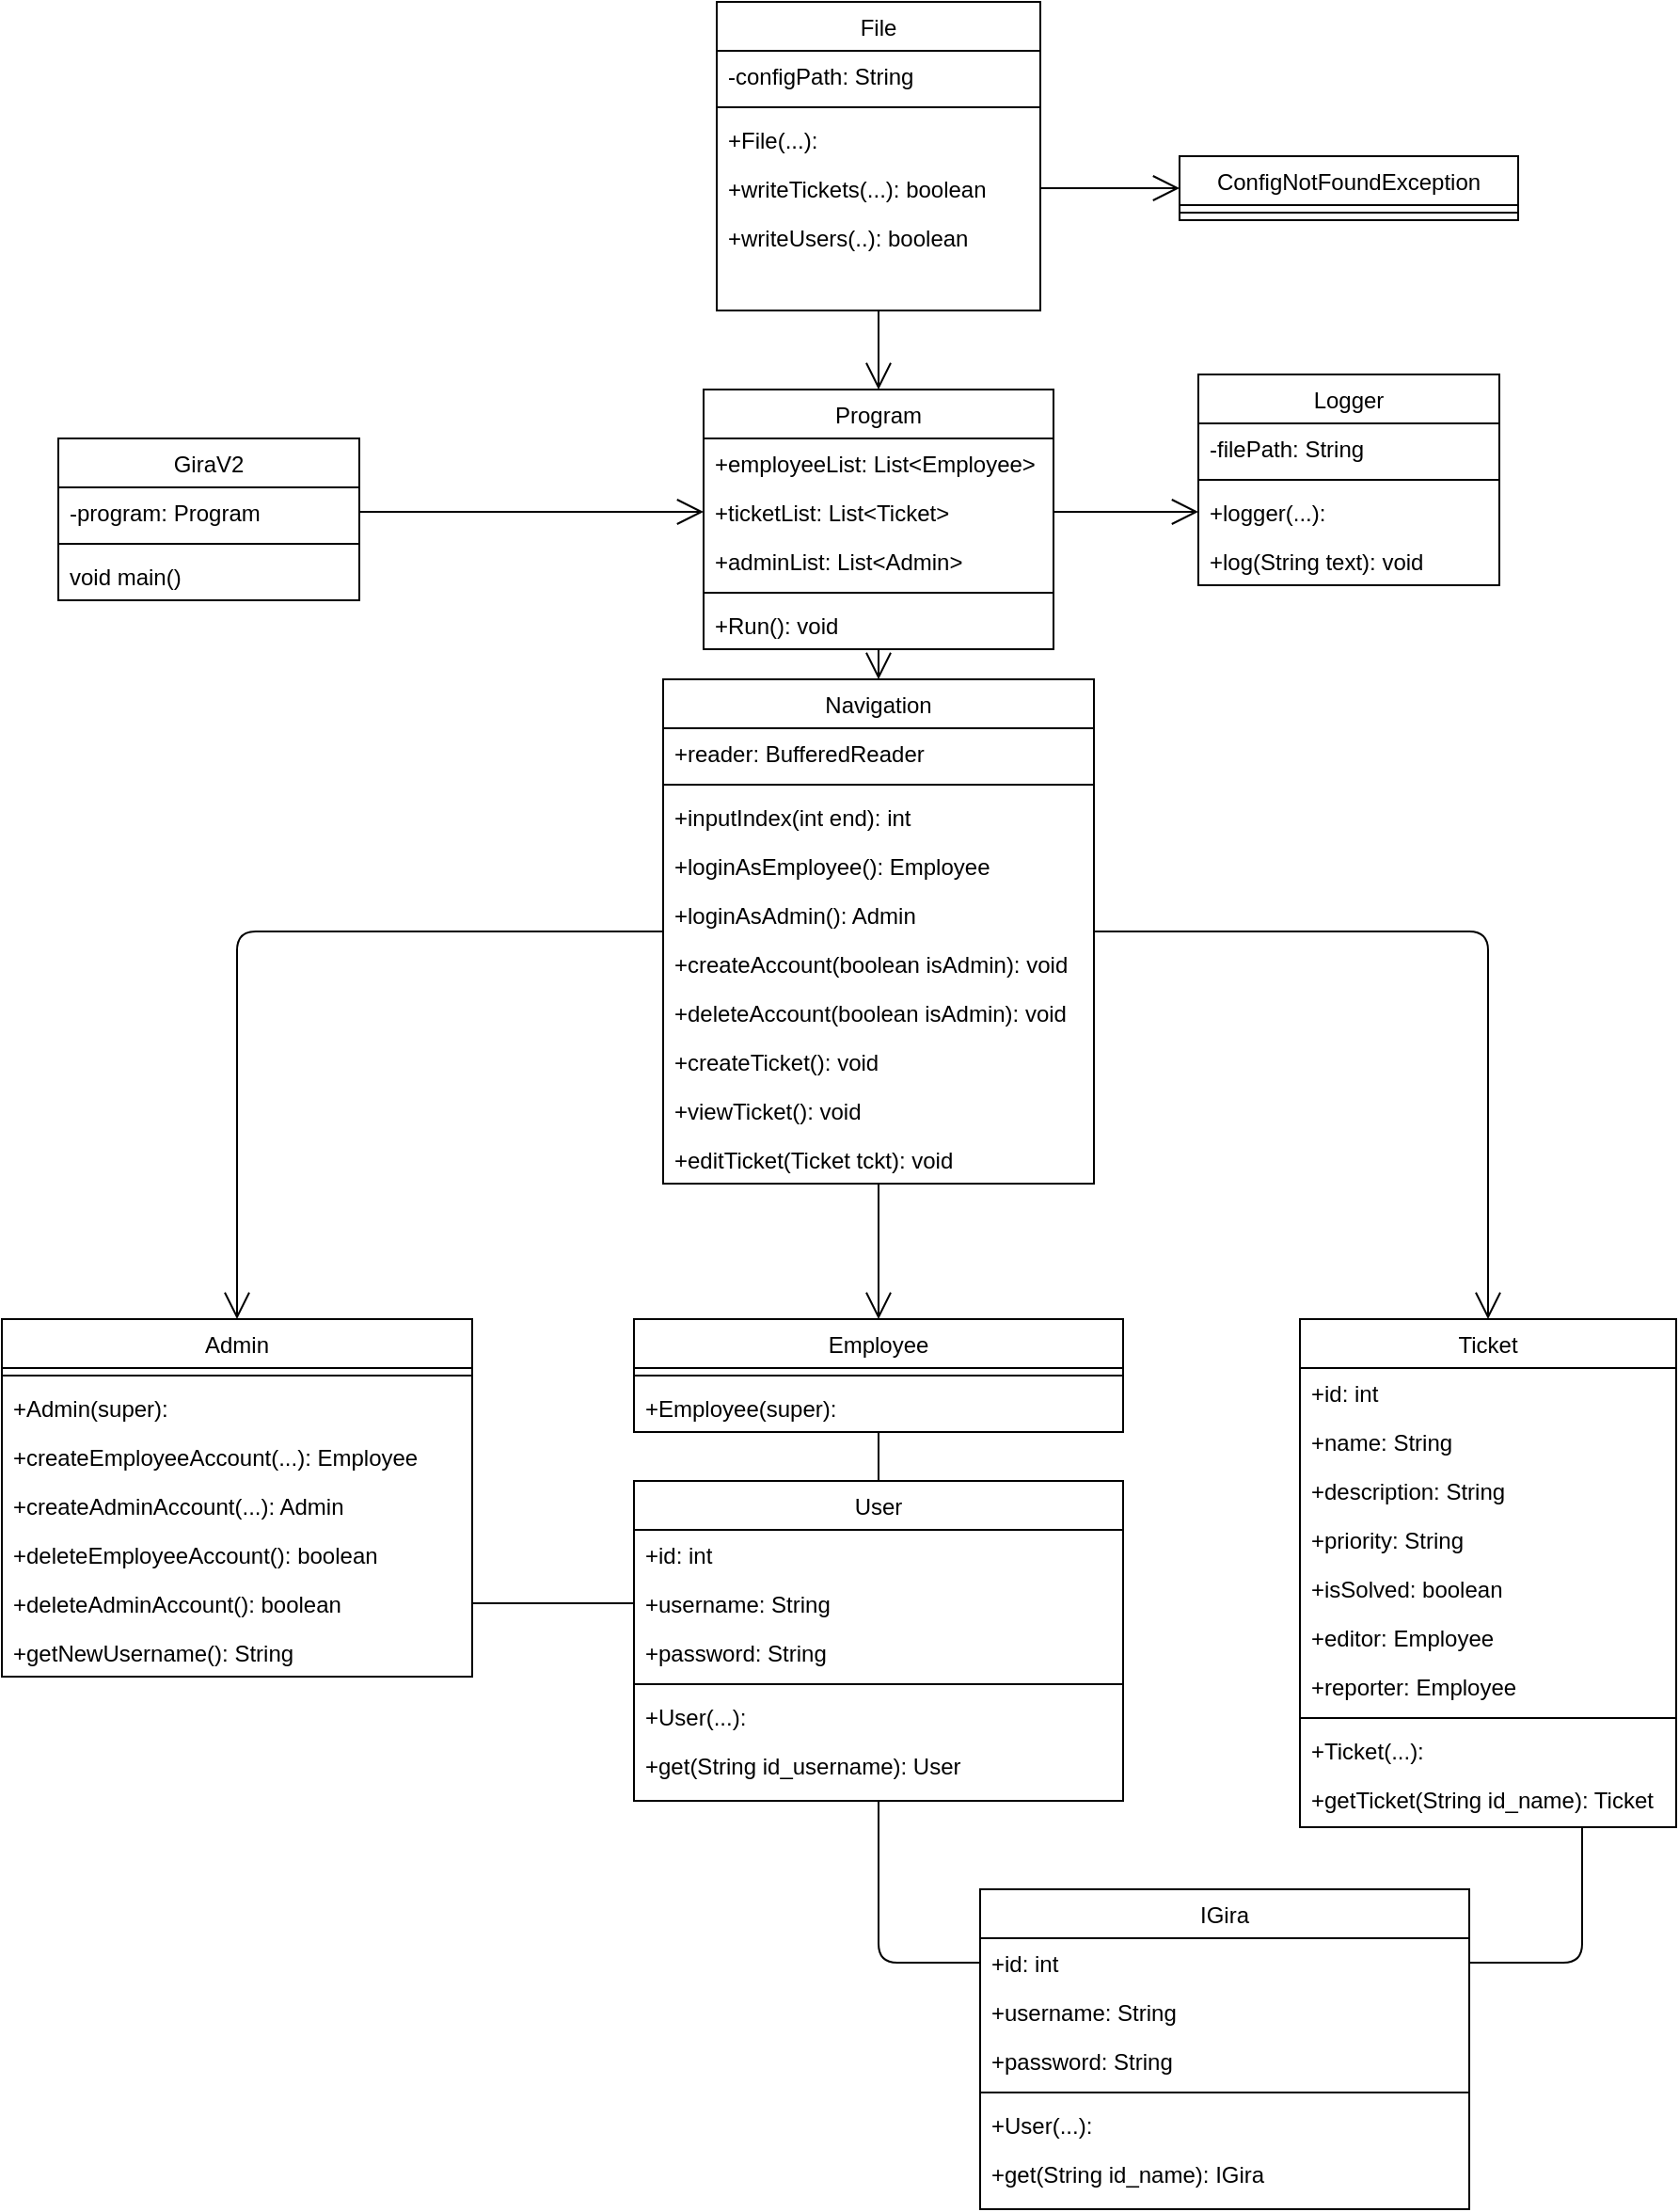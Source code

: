 <mxfile version="14.2.7" type="device"><diagram id="C5RBs43oDa-KdzZeNtuy" name="Page-1"><mxGraphModel dx="1422" dy="1935" grid="1" gridSize="10" guides="1" tooltips="1" connect="1" arrows="1" fold="1" page="1" pageScale="1" pageWidth="827" pageHeight="1169" math="0" shadow="0"><root><mxCell id="WIyWlLk6GJQsqaUBKTNV-0"/><mxCell id="WIyWlLk6GJQsqaUBKTNV-1" parent="WIyWlLk6GJQsqaUBKTNV-0"/><mxCell id="zkfFHV4jXpPFQw0GAbJ--0" value="Admin" style="swimlane;fontStyle=0;align=center;verticalAlign=top;childLayout=stackLayout;horizontal=1;startSize=26;horizontalStack=0;resizeParent=1;resizeLast=0;collapsible=1;marginBottom=0;rounded=0;shadow=0;strokeWidth=1;" parent="WIyWlLk6GJQsqaUBKTNV-1" vertex="1"><mxGeometry x="40" y="490" width="250" height="190" as="geometry"><mxRectangle x="230" y="140" width="160" height="26" as="alternateBounds"/></mxGeometry></mxCell><mxCell id="zkfFHV4jXpPFQw0GAbJ--4" value="" style="line;html=1;strokeWidth=1;align=left;verticalAlign=middle;spacingTop=-1;spacingLeft=3;spacingRight=3;rotatable=0;labelPosition=right;points=[];portConstraint=eastwest;" parent="zkfFHV4jXpPFQw0GAbJ--0" vertex="1"><mxGeometry y="26" width="250" height="8" as="geometry"/></mxCell><mxCell id="zkfFHV4jXpPFQw0GAbJ--5" value="+Admin(super):" style="text;align=left;verticalAlign=top;spacingLeft=4;spacingRight=4;overflow=hidden;rotatable=0;points=[[0,0.5],[1,0.5]];portConstraint=eastwest;" parent="zkfFHV4jXpPFQw0GAbJ--0" vertex="1"><mxGeometry y="34" width="250" height="26" as="geometry"/></mxCell><mxCell id="zUxn0LRt2D8FwQx7hp7--18" value="+createEmployeeAccount(...): Employee" style="text;align=left;verticalAlign=top;spacingLeft=4;spacingRight=4;overflow=hidden;rotatable=0;points=[[0,0.5],[1,0.5]];portConstraint=eastwest;" parent="zkfFHV4jXpPFQw0GAbJ--0" vertex="1"><mxGeometry y="60" width="250" height="26" as="geometry"/></mxCell><mxCell id="zUxn0LRt2D8FwQx7hp7--19" value="+createAdminAccount(...): Admin" style="text;align=left;verticalAlign=top;spacingLeft=4;spacingRight=4;overflow=hidden;rotatable=0;points=[[0,0.5],[1,0.5]];portConstraint=eastwest;" parent="zkfFHV4jXpPFQw0GAbJ--0" vertex="1"><mxGeometry y="86" width="250" height="26" as="geometry"/></mxCell><mxCell id="zUxn0LRt2D8FwQx7hp7--20" value="+deleteEmployeeAccount(): boolean" style="text;align=left;verticalAlign=top;spacingLeft=4;spacingRight=4;overflow=hidden;rotatable=0;points=[[0,0.5],[1,0.5]];portConstraint=eastwest;" parent="zkfFHV4jXpPFQw0GAbJ--0" vertex="1"><mxGeometry y="112" width="250" height="26" as="geometry"/></mxCell><mxCell id="zUxn0LRt2D8FwQx7hp7--21" value="+deleteAdminAccount(): boolean" style="text;align=left;verticalAlign=top;spacingLeft=4;spacingRight=4;overflow=hidden;rotatable=0;points=[[0,0.5],[1,0.5]];portConstraint=eastwest;" parent="zkfFHV4jXpPFQw0GAbJ--0" vertex="1"><mxGeometry y="138" width="250" height="26" as="geometry"/></mxCell><mxCell id="zUxn0LRt2D8FwQx7hp7--22" value="+getNewUsername(): String" style="text;align=left;verticalAlign=top;spacingLeft=4;spacingRight=4;overflow=hidden;rotatable=0;points=[[0,0.5],[1,0.5]];portConstraint=eastwest;" parent="zkfFHV4jXpPFQw0GAbJ--0" vertex="1"><mxGeometry y="164" width="250" height="26" as="geometry"/></mxCell><mxCell id="zkfFHV4jXpPFQw0GAbJ--13" value="GiraV2" style="swimlane;fontStyle=0;align=center;verticalAlign=top;childLayout=stackLayout;horizontal=1;startSize=26;horizontalStack=0;resizeParent=1;resizeLast=0;collapsible=1;marginBottom=0;rounded=0;shadow=0;strokeWidth=1;" parent="WIyWlLk6GJQsqaUBKTNV-1" vertex="1"><mxGeometry x="70" y="22" width="160" height="86" as="geometry"><mxRectangle x="340" y="380" width="170" height="26" as="alternateBounds"/></mxGeometry></mxCell><mxCell id="zkfFHV4jXpPFQw0GAbJ--14" value="-program: Program" style="text;align=left;verticalAlign=top;spacingLeft=4;spacingRight=4;overflow=hidden;rotatable=0;points=[[0,0.5],[1,0.5]];portConstraint=eastwest;" parent="zkfFHV4jXpPFQw0GAbJ--13" vertex="1"><mxGeometry y="26" width="160" height="26" as="geometry"/></mxCell><mxCell id="zkfFHV4jXpPFQw0GAbJ--15" value="" style="line;html=1;strokeWidth=1;align=left;verticalAlign=middle;spacingTop=-1;spacingLeft=3;spacingRight=3;rotatable=0;labelPosition=right;points=[];portConstraint=eastwest;" parent="zkfFHV4jXpPFQw0GAbJ--13" vertex="1"><mxGeometry y="52" width="160" height="8" as="geometry"/></mxCell><mxCell id="zUxn0LRt2D8FwQx7hp7--9" value="void main()" style="text;align=left;verticalAlign=top;spacingLeft=4;spacingRight=4;overflow=hidden;rotatable=0;points=[[0,0.5],[1,0.5]];portConstraint=eastwest;" parent="zkfFHV4jXpPFQw0GAbJ--13" vertex="1"><mxGeometry y="60" width="160" height="26" as="geometry"/></mxCell><mxCell id="zkfFHV4jXpPFQw0GAbJ--17" value="Employee" style="swimlane;fontStyle=0;align=center;verticalAlign=top;childLayout=stackLayout;horizontal=1;startSize=26;horizontalStack=0;resizeParent=1;resizeLast=0;collapsible=1;marginBottom=0;rounded=0;shadow=0;strokeWidth=1;" parent="WIyWlLk6GJQsqaUBKTNV-1" vertex="1"><mxGeometry x="376" y="490" width="260" height="60" as="geometry"><mxRectangle x="550" y="140" width="160" height="26" as="alternateBounds"/></mxGeometry></mxCell><mxCell id="zkfFHV4jXpPFQw0GAbJ--23" value="" style="line;html=1;strokeWidth=1;align=left;verticalAlign=middle;spacingTop=-1;spacingLeft=3;spacingRight=3;rotatable=0;labelPosition=right;points=[];portConstraint=eastwest;" parent="zkfFHV4jXpPFQw0GAbJ--17" vertex="1"><mxGeometry y="26" width="260" height="8" as="geometry"/></mxCell><mxCell id="zkfFHV4jXpPFQw0GAbJ--25" value="+Employee(super):" style="text;align=left;verticalAlign=top;spacingLeft=4;spacingRight=4;overflow=hidden;rotatable=0;points=[[0,0.5],[1,0.5]];portConstraint=eastwest;" parent="zkfFHV4jXpPFQw0GAbJ--17" vertex="1"><mxGeometry y="34" width="260" height="26" as="geometry"/></mxCell><mxCell id="zUxn0LRt2D8FwQx7hp7--0" value="Ticket" style="swimlane;fontStyle=0;align=center;verticalAlign=top;childLayout=stackLayout;horizontal=1;startSize=26;horizontalStack=0;resizeParent=1;resizeLast=0;collapsible=1;marginBottom=0;rounded=0;shadow=0;strokeWidth=1;" parent="WIyWlLk6GJQsqaUBKTNV-1" vertex="1"><mxGeometry x="730" y="490" width="200" height="270" as="geometry"><mxRectangle x="230" y="140" width="160" height="26" as="alternateBounds"/></mxGeometry></mxCell><mxCell id="zUxn0LRt2D8FwQx7hp7--1" value="+id: int" style="text;align=left;verticalAlign=top;spacingLeft=4;spacingRight=4;overflow=hidden;rotatable=0;points=[[0,0.5],[1,0.5]];portConstraint=eastwest;" parent="zUxn0LRt2D8FwQx7hp7--0" vertex="1"><mxGeometry y="26" width="200" height="26" as="geometry"/></mxCell><mxCell id="zUxn0LRt2D8FwQx7hp7--2" value="+name: String" style="text;align=left;verticalAlign=top;spacingLeft=4;spacingRight=4;overflow=hidden;rotatable=0;points=[[0,0.5],[1,0.5]];portConstraint=eastwest;rounded=0;shadow=0;html=0;" parent="zUxn0LRt2D8FwQx7hp7--0" vertex="1"><mxGeometry y="52" width="200" height="26" as="geometry"/></mxCell><mxCell id="zUxn0LRt2D8FwQx7hp7--24" value="+description: String" style="text;align=left;verticalAlign=top;spacingLeft=4;spacingRight=4;overflow=hidden;rotatable=0;points=[[0,0.5],[1,0.5]];portConstraint=eastwest;rounded=0;shadow=0;html=0;" parent="zUxn0LRt2D8FwQx7hp7--0" vertex="1"><mxGeometry y="78" width="200" height="26" as="geometry"/></mxCell><mxCell id="zUxn0LRt2D8FwQx7hp7--25" value="+priority: String" style="text;align=left;verticalAlign=top;spacingLeft=4;spacingRight=4;overflow=hidden;rotatable=0;points=[[0,0.5],[1,0.5]];portConstraint=eastwest;rounded=0;shadow=0;html=0;" parent="zUxn0LRt2D8FwQx7hp7--0" vertex="1"><mxGeometry y="104" width="200" height="26" as="geometry"/></mxCell><mxCell id="zUxn0LRt2D8FwQx7hp7--27" value="+isSolved: boolean" style="text;align=left;verticalAlign=top;spacingLeft=4;spacingRight=4;overflow=hidden;rotatable=0;points=[[0,0.5],[1,0.5]];portConstraint=eastwest;rounded=0;shadow=0;html=0;" parent="zUxn0LRt2D8FwQx7hp7--0" vertex="1"><mxGeometry y="130" width="200" height="26" as="geometry"/></mxCell><mxCell id="zUxn0LRt2D8FwQx7hp7--26" value="+editor: Employee" style="text;align=left;verticalAlign=top;spacingLeft=4;spacingRight=4;overflow=hidden;rotatable=0;points=[[0,0.5],[1,0.5]];portConstraint=eastwest;rounded=0;shadow=0;html=0;" parent="zUxn0LRt2D8FwQx7hp7--0" vertex="1"><mxGeometry y="156" width="200" height="26" as="geometry"/></mxCell><mxCell id="zUxn0LRt2D8FwQx7hp7--3" value="+reporter: Employee" style="text;align=left;verticalAlign=top;spacingLeft=4;spacingRight=4;overflow=hidden;rotatable=0;points=[[0,0.5],[1,0.5]];portConstraint=eastwest;rounded=0;shadow=0;html=0;" parent="zUxn0LRt2D8FwQx7hp7--0" vertex="1"><mxGeometry y="182" width="200" height="26" as="geometry"/></mxCell><mxCell id="zUxn0LRt2D8FwQx7hp7--4" value="" style="line;html=1;strokeWidth=1;align=left;verticalAlign=middle;spacingTop=-1;spacingLeft=3;spacingRight=3;rotatable=0;labelPosition=right;points=[];portConstraint=eastwest;" parent="zUxn0LRt2D8FwQx7hp7--0" vertex="1"><mxGeometry y="208" width="200" height="8" as="geometry"/></mxCell><mxCell id="zUxn0LRt2D8FwQx7hp7--5" value="+Ticket(...):" style="text;align=left;verticalAlign=top;spacingLeft=4;spacingRight=4;overflow=hidden;rotatable=0;points=[[0,0.5],[1,0.5]];portConstraint=eastwest;" parent="zUxn0LRt2D8FwQx7hp7--0" vertex="1"><mxGeometry y="216" width="200" height="26" as="geometry"/></mxCell><mxCell id="zUxn0LRt2D8FwQx7hp7--28" value="+getTicket(String id_name): Ticket" style="text;align=left;verticalAlign=top;spacingLeft=4;spacingRight=4;overflow=hidden;rotatable=0;points=[[0,0.5],[1,0.5]];portConstraint=eastwest;" parent="zUxn0LRt2D8FwQx7hp7--0" vertex="1"><mxGeometry y="242" width="200" height="26" as="geometry"/></mxCell><mxCell id="lcVu2gEmD91j_J88FDu_-0" value="Navigation" style="swimlane;fontStyle=0;align=center;verticalAlign=top;childLayout=stackLayout;horizontal=1;startSize=26;horizontalStack=0;resizeParent=1;resizeLast=0;collapsible=1;marginBottom=0;rounded=0;shadow=0;strokeWidth=1;" parent="WIyWlLk6GJQsqaUBKTNV-1" vertex="1"><mxGeometry x="391.5" y="150" width="229" height="268" as="geometry"><mxRectangle x="550" y="140" width="160" height="26" as="alternateBounds"/></mxGeometry></mxCell><mxCell id="e49XGIOUyNNTs-vs24VL-19" value="+reader: BufferedReader" style="text;align=left;verticalAlign=top;spacingLeft=4;spacingRight=4;overflow=hidden;rotatable=0;points=[[0,0.5],[1,0.5]];portConstraint=eastwest;" vertex="1" parent="lcVu2gEmD91j_J88FDu_-0"><mxGeometry y="26" width="229" height="26" as="geometry"/></mxCell><mxCell id="lcVu2gEmD91j_J88FDu_-4" value="" style="line;html=1;strokeWidth=1;align=left;verticalAlign=middle;spacingTop=-1;spacingLeft=3;spacingRight=3;rotatable=0;labelPosition=right;points=[];portConstraint=eastwest;" parent="lcVu2gEmD91j_J88FDu_-0" vertex="1"><mxGeometry y="52" width="229" height="8" as="geometry"/></mxCell><mxCell id="e49XGIOUyNNTs-vs24VL-20" value="+inputIndex(int end): int" style="text;align=left;verticalAlign=top;spacingLeft=4;spacingRight=4;overflow=hidden;rotatable=0;points=[[0,0.5],[1,0.5]];portConstraint=eastwest;" vertex="1" parent="lcVu2gEmD91j_J88FDu_-0"><mxGeometry y="60" width="229" height="26" as="geometry"/></mxCell><mxCell id="e49XGIOUyNNTs-vs24VL-21" value="+loginAsEmployee(): Employee" style="text;align=left;verticalAlign=top;spacingLeft=4;spacingRight=4;overflow=hidden;rotatable=0;points=[[0,0.5],[1,0.5]];portConstraint=eastwest;" vertex="1" parent="lcVu2gEmD91j_J88FDu_-0"><mxGeometry y="86" width="229" height="26" as="geometry"/></mxCell><mxCell id="e49XGIOUyNNTs-vs24VL-22" value="+loginAsAdmin(): Admin" style="text;align=left;verticalAlign=top;spacingLeft=4;spacingRight=4;overflow=hidden;rotatable=0;points=[[0,0.5],[1,0.5]];portConstraint=eastwest;" vertex="1" parent="lcVu2gEmD91j_J88FDu_-0"><mxGeometry y="112" width="229" height="26" as="geometry"/></mxCell><mxCell id="e49XGIOUyNNTs-vs24VL-23" value="+createAccount(boolean isAdmin): void" style="text;align=left;verticalAlign=top;spacingLeft=4;spacingRight=4;overflow=hidden;rotatable=0;points=[[0,0.5],[1,0.5]];portConstraint=eastwest;" vertex="1" parent="lcVu2gEmD91j_J88FDu_-0"><mxGeometry y="138" width="229" height="26" as="geometry"/></mxCell><mxCell id="e49XGIOUyNNTs-vs24VL-26" value="+deleteAccount(boolean isAdmin): void" style="text;align=left;verticalAlign=top;spacingLeft=4;spacingRight=4;overflow=hidden;rotatable=0;points=[[0,0.5],[1,0.5]];portConstraint=eastwest;" vertex="1" parent="lcVu2gEmD91j_J88FDu_-0"><mxGeometry y="164" width="229" height="26" as="geometry"/></mxCell><mxCell id="e49XGIOUyNNTs-vs24VL-27" value="+createTicket(): void" style="text;align=left;verticalAlign=top;spacingLeft=4;spacingRight=4;overflow=hidden;rotatable=0;points=[[0,0.5],[1,0.5]];portConstraint=eastwest;" vertex="1" parent="lcVu2gEmD91j_J88FDu_-0"><mxGeometry y="190" width="229" height="26" as="geometry"/></mxCell><mxCell id="e49XGIOUyNNTs-vs24VL-25" value="+viewTicket(): void" style="text;align=left;verticalAlign=top;spacingLeft=4;spacingRight=4;overflow=hidden;rotatable=0;points=[[0,0.5],[1,0.5]];portConstraint=eastwest;" vertex="1" parent="lcVu2gEmD91j_J88FDu_-0"><mxGeometry y="216" width="229" height="26" as="geometry"/></mxCell><mxCell id="e49XGIOUyNNTs-vs24VL-24" value="+editTicket(Ticket tckt): void" style="text;align=left;verticalAlign=top;spacingLeft=4;spacingRight=4;overflow=hidden;rotatable=0;points=[[0,0.5],[1,0.5]];portConstraint=eastwest;" vertex="1" parent="lcVu2gEmD91j_J88FDu_-0"><mxGeometry y="242" width="229" height="26" as="geometry"/></mxCell><mxCell id="lcVu2gEmD91j_J88FDu_-7" value="File" style="swimlane;fontStyle=0;align=center;verticalAlign=top;childLayout=stackLayout;horizontal=1;startSize=26;horizontalStack=0;resizeParent=1;resizeLast=0;collapsible=1;marginBottom=0;rounded=0;shadow=0;strokeWidth=1;" parent="WIyWlLk6GJQsqaUBKTNV-1" vertex="1"><mxGeometry x="420" y="-210" width="172" height="164" as="geometry"><mxRectangle x="550" y="140" width="160" height="26" as="alternateBounds"/></mxGeometry></mxCell><mxCell id="lcVu2gEmD91j_J88FDu_-44" value="-configPath: String" style="text;align=left;verticalAlign=top;spacingLeft=4;spacingRight=4;overflow=hidden;rotatable=0;points=[[0,0.5],[1,0.5]];portConstraint=eastwest;" parent="lcVu2gEmD91j_J88FDu_-7" vertex="1"><mxGeometry y="26" width="172" height="26" as="geometry"/></mxCell><mxCell id="lcVu2gEmD91j_J88FDu_-11" value="" style="line;html=1;strokeWidth=1;align=left;verticalAlign=middle;spacingTop=-1;spacingLeft=3;spacingRight=3;rotatable=0;labelPosition=right;points=[];portConstraint=eastwest;" parent="lcVu2gEmD91j_J88FDu_-7" vertex="1"><mxGeometry y="52" width="172" height="8" as="geometry"/></mxCell><mxCell id="lcVu2gEmD91j_J88FDu_-45" value="+File(...):" style="text;align=left;verticalAlign=top;spacingLeft=4;spacingRight=4;overflow=hidden;rotatable=0;points=[[0,0.5],[1,0.5]];portConstraint=eastwest;" parent="lcVu2gEmD91j_J88FDu_-7" vertex="1"><mxGeometry y="60" width="172" height="26" as="geometry"/></mxCell><mxCell id="lcVu2gEmD91j_J88FDu_-46" value="+writeTickets(...): boolean" style="text;align=left;verticalAlign=top;spacingLeft=4;spacingRight=4;overflow=hidden;rotatable=0;points=[[0,0.5],[1,0.5]];portConstraint=eastwest;" parent="lcVu2gEmD91j_J88FDu_-7" vertex="1"><mxGeometry y="86" width="172" height="26" as="geometry"/></mxCell><mxCell id="lcVu2gEmD91j_J88FDu_-47" value="+writeUsers(..): boolean" style="text;align=left;verticalAlign=top;spacingLeft=4;spacingRight=4;overflow=hidden;rotatable=0;points=[[0,0.5],[1,0.5]];portConstraint=eastwest;" parent="lcVu2gEmD91j_J88FDu_-7" vertex="1"><mxGeometry y="112" width="172" height="26" as="geometry"/></mxCell><mxCell id="lcVu2gEmD91j_J88FDu_-16" value="Program" style="swimlane;fontStyle=0;align=center;verticalAlign=top;childLayout=stackLayout;horizontal=1;startSize=26;horizontalStack=0;resizeParent=1;resizeLast=0;collapsible=1;marginBottom=0;rounded=0;shadow=0;strokeWidth=1;" parent="WIyWlLk6GJQsqaUBKTNV-1" vertex="1"><mxGeometry x="413" y="-4" width="186" height="138" as="geometry"><mxRectangle x="340" y="380" width="170" height="26" as="alternateBounds"/></mxGeometry></mxCell><mxCell id="lcVu2gEmD91j_J88FDu_-17" value="+employeeList: List&lt;Employee&gt;" style="text;align=left;verticalAlign=top;spacingLeft=4;spacingRight=4;overflow=hidden;rotatable=0;points=[[0,0.5],[1,0.5]];portConstraint=eastwest;" parent="lcVu2gEmD91j_J88FDu_-16" vertex="1"><mxGeometry y="26" width="186" height="26" as="geometry"/></mxCell><mxCell id="lcVu2gEmD91j_J88FDu_-18" value="+ticketList: List&lt;Ticket&gt;" style="text;align=left;verticalAlign=top;spacingLeft=4;spacingRight=4;overflow=hidden;rotatable=0;points=[[0,0.5],[1,0.5]];portConstraint=eastwest;" parent="lcVu2gEmD91j_J88FDu_-16" vertex="1"><mxGeometry y="52" width="186" height="26" as="geometry"/></mxCell><mxCell id="lcVu2gEmD91j_J88FDu_-19" value="+adminList: List&lt;Admin&gt;" style="text;align=left;verticalAlign=top;spacingLeft=4;spacingRight=4;overflow=hidden;rotatable=0;points=[[0,0.5],[1,0.5]];portConstraint=eastwest;" parent="lcVu2gEmD91j_J88FDu_-16" vertex="1"><mxGeometry y="78" width="186" height="26" as="geometry"/></mxCell><mxCell id="lcVu2gEmD91j_J88FDu_-20" value="" style="line;html=1;strokeWidth=1;align=left;verticalAlign=middle;spacingTop=-1;spacingLeft=3;spacingRight=3;rotatable=0;labelPosition=right;points=[];portConstraint=eastwest;" parent="lcVu2gEmD91j_J88FDu_-16" vertex="1"><mxGeometry y="104" width="186" height="8" as="geometry"/></mxCell><mxCell id="e49XGIOUyNNTs-vs24VL-28" value="+Run(): void" style="text;align=left;verticalAlign=top;spacingLeft=4;spacingRight=4;overflow=hidden;rotatable=0;points=[[0,0.5],[1,0.5]];portConstraint=eastwest;" vertex="1" parent="lcVu2gEmD91j_J88FDu_-16"><mxGeometry y="112" width="186" height="26" as="geometry"/></mxCell><mxCell id="lcVu2gEmD91j_J88FDu_-23" value="Logger" style="swimlane;fontStyle=0;align=center;verticalAlign=top;childLayout=stackLayout;horizontal=1;startSize=26;horizontalStack=0;resizeParent=1;resizeLast=0;collapsible=1;marginBottom=0;rounded=0;shadow=0;strokeWidth=1;" parent="WIyWlLk6GJQsqaUBKTNV-1" vertex="1"><mxGeometry x="676" y="-12" width="160" height="112" as="geometry"><mxRectangle x="340" y="380" width="170" height="26" as="alternateBounds"/></mxGeometry></mxCell><mxCell id="lcVu2gEmD91j_J88FDu_-24" value="-filePath: String" style="text;align=left;verticalAlign=top;spacingLeft=4;spacingRight=4;overflow=hidden;rotatable=0;points=[[0,0.5],[1,0.5]];portConstraint=eastwest;" parent="lcVu2gEmD91j_J88FDu_-23" vertex="1"><mxGeometry y="26" width="160" height="26" as="geometry"/></mxCell><mxCell id="lcVu2gEmD91j_J88FDu_-27" value="" style="line;html=1;strokeWidth=1;align=left;verticalAlign=middle;spacingTop=-1;spacingLeft=3;spacingRight=3;rotatable=0;labelPosition=right;points=[];portConstraint=eastwest;" parent="lcVu2gEmD91j_J88FDu_-23" vertex="1"><mxGeometry y="52" width="160" height="8" as="geometry"/></mxCell><mxCell id="lcVu2gEmD91j_J88FDu_-29" value="+logger(...):" style="text;align=left;verticalAlign=top;spacingLeft=4;spacingRight=4;overflow=hidden;rotatable=0;points=[[0,0.5],[1,0.5]];portConstraint=eastwest;" parent="lcVu2gEmD91j_J88FDu_-23" vertex="1"><mxGeometry y="60" width="160" height="26" as="geometry"/></mxCell><mxCell id="lcVu2gEmD91j_J88FDu_-36" value="+log(String text): void" style="text;align=left;verticalAlign=top;spacingLeft=4;spacingRight=4;overflow=hidden;rotatable=0;points=[[0,0.5],[1,0.5]];portConstraint=eastwest;" parent="lcVu2gEmD91j_J88FDu_-23" vertex="1"><mxGeometry y="86" width="160" height="26" as="geometry"/></mxCell><mxCell id="lcVu2gEmD91j_J88FDu_-30" value="ConfigNotFoundException" style="swimlane;fontStyle=0;align=center;verticalAlign=top;childLayout=stackLayout;horizontal=1;startSize=26;horizontalStack=0;resizeParent=1;resizeLast=0;collapsible=1;marginBottom=0;rounded=0;shadow=0;strokeWidth=1;" parent="WIyWlLk6GJQsqaUBKTNV-1" vertex="1"><mxGeometry x="666" y="-128" width="180" height="34" as="geometry"><mxRectangle x="340" y="380" width="170" height="26" as="alternateBounds"/></mxGeometry></mxCell><mxCell id="lcVu2gEmD91j_J88FDu_-34" value="" style="line;html=1;strokeWidth=1;align=left;verticalAlign=middle;spacingTop=-1;spacingLeft=3;spacingRight=3;rotatable=0;labelPosition=right;points=[];portConstraint=eastwest;" parent="lcVu2gEmD91j_J88FDu_-30" vertex="1"><mxGeometry y="26" width="180" height="8" as="geometry"/></mxCell><mxCell id="lcVu2gEmD91j_J88FDu_-49" value="" style="endArrow=open;endFill=1;endSize=12;html=1;exitX=1;exitY=0.5;exitDx=0;exitDy=0;entryX=0;entryY=0.5;entryDx=0;entryDy=0;" parent="WIyWlLk6GJQsqaUBKTNV-1" source="zkfFHV4jXpPFQw0GAbJ--14" target="lcVu2gEmD91j_J88FDu_-18" edge="1"><mxGeometry width="160" relative="1" as="geometry"><mxPoint x="330" y="230" as="sourcePoint"/><mxPoint x="490" y="230" as="targetPoint"/></mxGeometry></mxCell><mxCell id="lcVu2gEmD91j_J88FDu_-50" value="" style="endArrow=open;endFill=1;endSize=12;html=1;exitX=0.5;exitY=1;exitDx=0;exitDy=0;entryX=0.5;entryY=0;entryDx=0;entryDy=0;" parent="WIyWlLk6GJQsqaUBKTNV-1" source="lcVu2gEmD91j_J88FDu_-16" target="lcVu2gEmD91j_J88FDu_-0" edge="1"><mxGeometry width="160" relative="1" as="geometry"><mxPoint x="330" y="230" as="sourcePoint"/><mxPoint x="506" y="141" as="targetPoint"/></mxGeometry></mxCell><mxCell id="lcVu2gEmD91j_J88FDu_-51" value="" style="endArrow=open;endFill=1;endSize=12;html=1;exitX=0.5;exitY=1;exitDx=0;exitDy=0;entryX=0.5;entryY=0;entryDx=0;entryDy=0;" parent="WIyWlLk6GJQsqaUBKTNV-1" source="lcVu2gEmD91j_J88FDu_-0" target="zkfFHV4jXpPFQw0GAbJ--17" edge="1"><mxGeometry width="160" relative="1" as="geometry"><mxPoint x="506" y="371" as="sourcePoint"/><mxPoint x="490" y="307" as="targetPoint"/></mxGeometry></mxCell><mxCell id="lcVu2gEmD91j_J88FDu_-52" value="" style="endArrow=open;endFill=1;endSize=12;html=1;exitX=0;exitY=0.5;exitDx=0;exitDy=0;entryX=0.5;entryY=0;entryDx=0;entryDy=0;" parent="WIyWlLk6GJQsqaUBKTNV-1" source="lcVu2gEmD91j_J88FDu_-0" target="zkfFHV4jXpPFQw0GAbJ--0" edge="1"><mxGeometry width="160" relative="1" as="geometry"><mxPoint x="330" y="290" as="sourcePoint"/><mxPoint x="490" y="290" as="targetPoint"/><Array as="points"><mxPoint x="165" y="284"/></Array></mxGeometry></mxCell><mxCell id="lcVu2gEmD91j_J88FDu_-53" value="" style="endArrow=open;endFill=1;endSize=12;html=1;exitX=1;exitY=0.5;exitDx=0;exitDy=0;entryX=0.5;entryY=0;entryDx=0;entryDy=0;" parent="WIyWlLk6GJQsqaUBKTNV-1" source="lcVu2gEmD91j_J88FDu_-0" target="zUxn0LRt2D8FwQx7hp7--0" edge="1"><mxGeometry width="160" relative="1" as="geometry"><mxPoint x="330" y="290" as="sourcePoint"/><mxPoint x="490" y="290" as="targetPoint"/><Array as="points"><mxPoint x="830" y="284"/></Array></mxGeometry></mxCell><mxCell id="lcVu2gEmD91j_J88FDu_-54" value="" style="endArrow=open;endFill=1;endSize=12;html=1;exitX=1;exitY=0.5;exitDx=0;exitDy=0;entryX=0;entryY=0.5;entryDx=0;entryDy=0;" parent="WIyWlLk6GJQsqaUBKTNV-1" source="lcVu2gEmD91j_J88FDu_-18" target="lcVu2gEmD91j_J88FDu_-29" edge="1"><mxGeometry width="160" relative="1" as="geometry"><mxPoint x="330" y="230" as="sourcePoint"/><mxPoint x="490" y="230" as="targetPoint"/></mxGeometry></mxCell><mxCell id="lcVu2gEmD91j_J88FDu_-55" value="" style="endArrow=open;endFill=1;endSize=12;html=1;exitX=0.5;exitY=1;exitDx=0;exitDy=0;entryX=0.5;entryY=0;entryDx=0;entryDy=0;" parent="WIyWlLk6GJQsqaUBKTNV-1" source="lcVu2gEmD91j_J88FDu_-7" target="lcVu2gEmD91j_J88FDu_-16" edge="1"><mxGeometry width="160" relative="1" as="geometry"><mxPoint x="330" y="130" as="sourcePoint"/><mxPoint x="490" y="130" as="targetPoint"/></mxGeometry></mxCell><mxCell id="lcVu2gEmD91j_J88FDu_-56" value="" style="endArrow=open;endFill=1;endSize=12;html=1;exitX=1;exitY=0.5;exitDx=0;exitDy=0;entryX=0;entryY=0.5;entryDx=0;entryDy=0;" parent="WIyWlLk6GJQsqaUBKTNV-1" source="lcVu2gEmD91j_J88FDu_-46" target="lcVu2gEmD91j_J88FDu_-30" edge="1"><mxGeometry width="160" relative="1" as="geometry"><mxPoint x="330" y="130" as="sourcePoint"/><mxPoint x="490" y="130" as="targetPoint"/></mxGeometry></mxCell><mxCell id="e49XGIOUyNNTs-vs24VL-0" value="User" style="swimlane;fontStyle=0;align=center;verticalAlign=top;childLayout=stackLayout;horizontal=1;startSize=26;horizontalStack=0;resizeParent=1;resizeLast=0;collapsible=1;marginBottom=0;rounded=0;shadow=0;strokeWidth=1;" vertex="1" parent="WIyWlLk6GJQsqaUBKTNV-1"><mxGeometry x="376" y="576" width="260" height="170" as="geometry"><mxRectangle x="550" y="140" width="160" height="26" as="alternateBounds"/></mxGeometry></mxCell><mxCell id="e49XGIOUyNNTs-vs24VL-1" value="+id: int" style="text;align=left;verticalAlign=top;spacingLeft=4;spacingRight=4;overflow=hidden;rotatable=0;points=[[0,0.5],[1,0.5]];portConstraint=eastwest;rounded=0;shadow=0;html=0;" vertex="1" parent="e49XGIOUyNNTs-vs24VL-0"><mxGeometry y="26" width="260" height="26" as="geometry"/></mxCell><mxCell id="e49XGIOUyNNTs-vs24VL-2" value="+username: String" style="text;align=left;verticalAlign=top;spacingLeft=4;spacingRight=4;overflow=hidden;rotatable=0;points=[[0,0.5],[1,0.5]];portConstraint=eastwest;rounded=0;shadow=0;html=0;" vertex="1" parent="e49XGIOUyNNTs-vs24VL-0"><mxGeometry y="52" width="260" height="26" as="geometry"/></mxCell><mxCell id="e49XGIOUyNNTs-vs24VL-3" value="+password: String" style="text;align=left;verticalAlign=top;spacingLeft=4;spacingRight=4;overflow=hidden;rotatable=0;points=[[0,0.5],[1,0.5]];portConstraint=eastwest;rounded=0;shadow=0;html=0;" vertex="1" parent="e49XGIOUyNNTs-vs24VL-0"><mxGeometry y="78" width="260" height="26" as="geometry"/></mxCell><mxCell id="e49XGIOUyNNTs-vs24VL-4" value="" style="line;html=1;strokeWidth=1;align=left;verticalAlign=middle;spacingTop=-1;spacingLeft=3;spacingRight=3;rotatable=0;labelPosition=right;points=[];portConstraint=eastwest;" vertex="1" parent="e49XGIOUyNNTs-vs24VL-0"><mxGeometry y="104" width="260" height="8" as="geometry"/></mxCell><mxCell id="e49XGIOUyNNTs-vs24VL-5" value="+User(...):" style="text;align=left;verticalAlign=top;spacingLeft=4;spacingRight=4;overflow=hidden;rotatable=0;points=[[0,0.5],[1,0.5]];portConstraint=eastwest;" vertex="1" parent="e49XGIOUyNNTs-vs24VL-0"><mxGeometry y="112" width="260" height="26" as="geometry"/></mxCell><mxCell id="e49XGIOUyNNTs-vs24VL-6" value="+get(String id_username): User" style="text;align=left;verticalAlign=top;spacingLeft=4;spacingRight=4;overflow=hidden;rotatable=0;points=[[0,0.5],[1,0.5]];portConstraint=eastwest;" vertex="1" parent="e49XGIOUyNNTs-vs24VL-0"><mxGeometry y="138" width="260" height="26" as="geometry"/></mxCell><mxCell id="e49XGIOUyNNTs-vs24VL-7" value="" style="endArrow=none;html=1;exitX=0.5;exitY=1;exitDx=0;exitDy=0;entryX=0.5;entryY=0;entryDx=0;entryDy=0;" edge="1" parent="WIyWlLk6GJQsqaUBKTNV-1" source="zkfFHV4jXpPFQw0GAbJ--17" target="e49XGIOUyNNTs-vs24VL-0"><mxGeometry width="50" height="50" relative="1" as="geometry"><mxPoint x="700" y="780" as="sourcePoint"/><mxPoint x="750" y="730" as="targetPoint"/></mxGeometry></mxCell><mxCell id="e49XGIOUyNNTs-vs24VL-9" value="IGira" style="swimlane;fontStyle=0;align=center;verticalAlign=top;childLayout=stackLayout;horizontal=1;startSize=26;horizontalStack=0;resizeParent=1;resizeLast=0;collapsible=1;marginBottom=0;rounded=0;shadow=0;strokeWidth=1;" vertex="1" parent="WIyWlLk6GJQsqaUBKTNV-1"><mxGeometry x="560" y="793" width="260" height="170" as="geometry"><mxRectangle x="550" y="140" width="160" height="26" as="alternateBounds"/></mxGeometry></mxCell><mxCell id="e49XGIOUyNNTs-vs24VL-10" value="+id: int" style="text;align=left;verticalAlign=top;spacingLeft=4;spacingRight=4;overflow=hidden;rotatable=0;points=[[0,0.5],[1,0.5]];portConstraint=eastwest;rounded=0;shadow=0;html=0;" vertex="1" parent="e49XGIOUyNNTs-vs24VL-9"><mxGeometry y="26" width="260" height="26" as="geometry"/></mxCell><mxCell id="e49XGIOUyNNTs-vs24VL-11" value="+username: String" style="text;align=left;verticalAlign=top;spacingLeft=4;spacingRight=4;overflow=hidden;rotatable=0;points=[[0,0.5],[1,0.5]];portConstraint=eastwest;rounded=0;shadow=0;html=0;" vertex="1" parent="e49XGIOUyNNTs-vs24VL-9"><mxGeometry y="52" width="260" height="26" as="geometry"/></mxCell><mxCell id="e49XGIOUyNNTs-vs24VL-12" value="+password: String" style="text;align=left;verticalAlign=top;spacingLeft=4;spacingRight=4;overflow=hidden;rotatable=0;points=[[0,0.5],[1,0.5]];portConstraint=eastwest;rounded=0;shadow=0;html=0;" vertex="1" parent="e49XGIOUyNNTs-vs24VL-9"><mxGeometry y="78" width="260" height="26" as="geometry"/></mxCell><mxCell id="e49XGIOUyNNTs-vs24VL-13" value="" style="line;html=1;strokeWidth=1;align=left;verticalAlign=middle;spacingTop=-1;spacingLeft=3;spacingRight=3;rotatable=0;labelPosition=right;points=[];portConstraint=eastwest;" vertex="1" parent="e49XGIOUyNNTs-vs24VL-9"><mxGeometry y="104" width="260" height="8" as="geometry"/></mxCell><mxCell id="e49XGIOUyNNTs-vs24VL-14" value="+User(...):" style="text;align=left;verticalAlign=top;spacingLeft=4;spacingRight=4;overflow=hidden;rotatable=0;points=[[0,0.5],[1,0.5]];portConstraint=eastwest;" vertex="1" parent="e49XGIOUyNNTs-vs24VL-9"><mxGeometry y="112" width="260" height="26" as="geometry"/></mxCell><mxCell id="e49XGIOUyNNTs-vs24VL-15" value="+get(String id_name): IGira" style="text;align=left;verticalAlign=top;spacingLeft=4;spacingRight=4;overflow=hidden;rotatable=0;points=[[0,0.5],[1,0.5]];portConstraint=eastwest;" vertex="1" parent="e49XGIOUyNNTs-vs24VL-9"><mxGeometry y="138" width="260" height="26" as="geometry"/></mxCell><mxCell id="e49XGIOUyNNTs-vs24VL-16" value="" style="endArrow=none;html=1;exitX=1;exitY=0.5;exitDx=0;exitDy=0;entryX=0;entryY=0.5;entryDx=0;entryDy=0;" edge="1" parent="WIyWlLk6GJQsqaUBKTNV-1" source="zUxn0LRt2D8FwQx7hp7--21" target="e49XGIOUyNNTs-vs24VL-2"><mxGeometry width="50" height="50" relative="1" as="geometry"><mxPoint x="700" y="780" as="sourcePoint"/><mxPoint x="750" y="730" as="targetPoint"/></mxGeometry></mxCell><mxCell id="e49XGIOUyNNTs-vs24VL-17" value="" style="endArrow=none;html=1;exitX=0.5;exitY=1;exitDx=0;exitDy=0;entryX=0;entryY=0.5;entryDx=0;entryDy=0;" edge="1" parent="WIyWlLk6GJQsqaUBKTNV-1" source="e49XGIOUyNNTs-vs24VL-0" target="e49XGIOUyNNTs-vs24VL-10"><mxGeometry width="50" height="50" relative="1" as="geometry"><mxPoint x="700" y="763" as="sourcePoint"/><mxPoint x="750" y="713" as="targetPoint"/><Array as="points"><mxPoint x="506" y="832"/></Array></mxGeometry></mxCell><mxCell id="e49XGIOUyNNTs-vs24VL-18" value="" style="endArrow=none;html=1;exitX=0.75;exitY=1;exitDx=0;exitDy=0;entryX=1;entryY=0.5;entryDx=0;entryDy=0;" edge="1" parent="WIyWlLk6GJQsqaUBKTNV-1" source="zUxn0LRt2D8FwQx7hp7--0" target="e49XGIOUyNNTs-vs24VL-10"><mxGeometry width="50" height="50" relative="1" as="geometry"><mxPoint x="700" y="763" as="sourcePoint"/><mxPoint x="750" y="713" as="targetPoint"/><Array as="points"><mxPoint x="880" y="832"/></Array></mxGeometry></mxCell></root></mxGraphModel></diagram></mxfile>